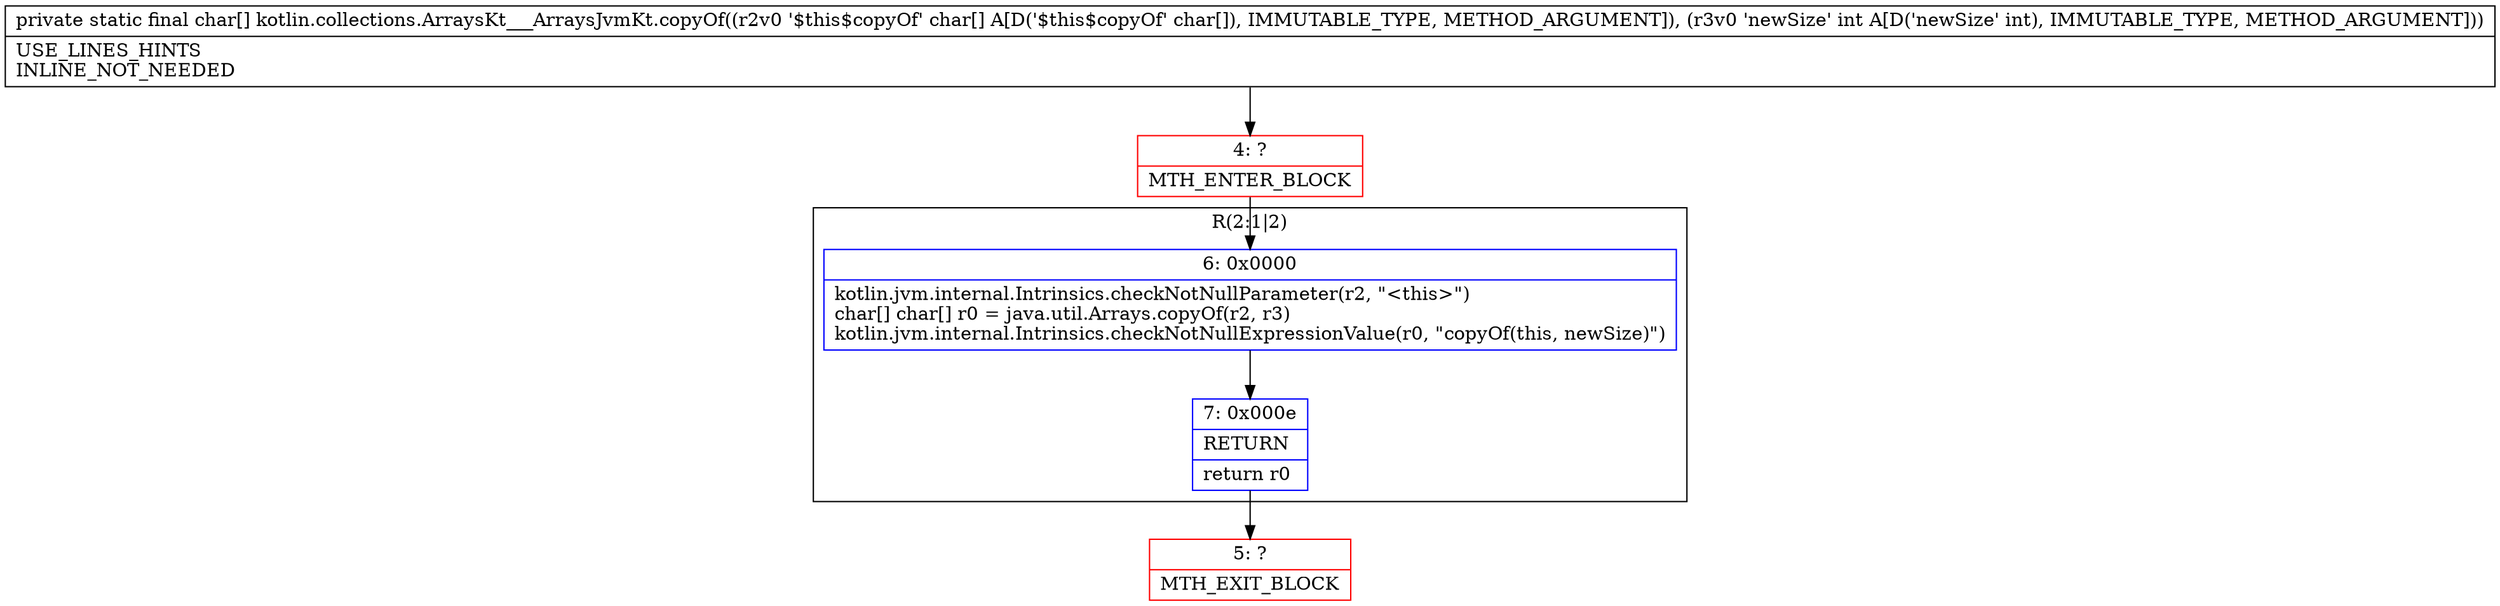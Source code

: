 digraph "CFG forkotlin.collections.ArraysKt___ArraysJvmKt.copyOf([CI)[C" {
subgraph cluster_Region_960506616 {
label = "R(2:1|2)";
node [shape=record,color=blue];
Node_6 [shape=record,label="{6\:\ 0x0000|kotlin.jvm.internal.Intrinsics.checkNotNullParameter(r2, \"\<this\>\")\lchar[] char[] r0 = java.util.Arrays.copyOf(r2, r3)\lkotlin.jvm.internal.Intrinsics.checkNotNullExpressionValue(r0, \"copyOf(this, newSize)\")\l}"];
Node_7 [shape=record,label="{7\:\ 0x000e|RETURN\l|return r0\l}"];
}
Node_4 [shape=record,color=red,label="{4\:\ ?|MTH_ENTER_BLOCK\l}"];
Node_5 [shape=record,color=red,label="{5\:\ ?|MTH_EXIT_BLOCK\l}"];
MethodNode[shape=record,label="{private static final char[] kotlin.collections.ArraysKt___ArraysJvmKt.copyOf((r2v0 '$this$copyOf' char[] A[D('$this$copyOf' char[]), IMMUTABLE_TYPE, METHOD_ARGUMENT]), (r3v0 'newSize' int A[D('newSize' int), IMMUTABLE_TYPE, METHOD_ARGUMENT]))  | USE_LINES_HINTS\lINLINE_NOT_NEEDED\l}"];
MethodNode -> Node_4;Node_6 -> Node_7;
Node_7 -> Node_5;
Node_4 -> Node_6;
}

